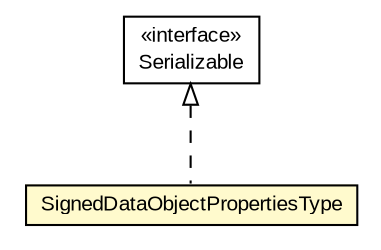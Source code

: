 #!/usr/local/bin/dot
#
# Class diagram 
# Generated by UMLGraph version R5_6-24-gf6e263 (http://www.umlgraph.org/)
#

digraph G {
	edge [fontname="arial",fontsize=10,labelfontname="arial",labelfontsize=10];
	node [fontname="arial",fontsize=10,shape=plaintext];
	nodesep=0.25;
	ranksep=0.5;
	// eu.europa.esig.jaxb.xades.SignedDataObjectPropertiesType
	c657937 [label=<<table title="eu.europa.esig.jaxb.xades.SignedDataObjectPropertiesType" border="0" cellborder="1" cellspacing="0" cellpadding="2" port="p" bgcolor="lemonChiffon" href="./SignedDataObjectPropertiesType.html">
		<tr><td><table border="0" cellspacing="0" cellpadding="1">
<tr><td align="center" balign="center"> SignedDataObjectPropertiesType </td></tr>
		</table></td></tr>
		</table>>, URL="./SignedDataObjectPropertiesType.html", fontname="arial", fontcolor="black", fontsize=10.0];
	//eu.europa.esig.jaxb.xades.SignedDataObjectPropertiesType implements java.io.Serializable
	c658179:p -> c657937:p [dir=back,arrowtail=empty,style=dashed];
	// java.io.Serializable
	c658179 [label=<<table title="java.io.Serializable" border="0" cellborder="1" cellspacing="0" cellpadding="2" port="p" href="http://java.sun.com/j2se/1.4.2/docs/api/java/io/Serializable.html">
		<tr><td><table border="0" cellspacing="0" cellpadding="1">
<tr><td align="center" balign="center"> &#171;interface&#187; </td></tr>
<tr><td align="center" balign="center"> Serializable </td></tr>
		</table></td></tr>
		</table>>, URL="http://java.sun.com/j2se/1.4.2/docs/api/java/io/Serializable.html", fontname="arial", fontcolor="black", fontsize=10.0];
}

